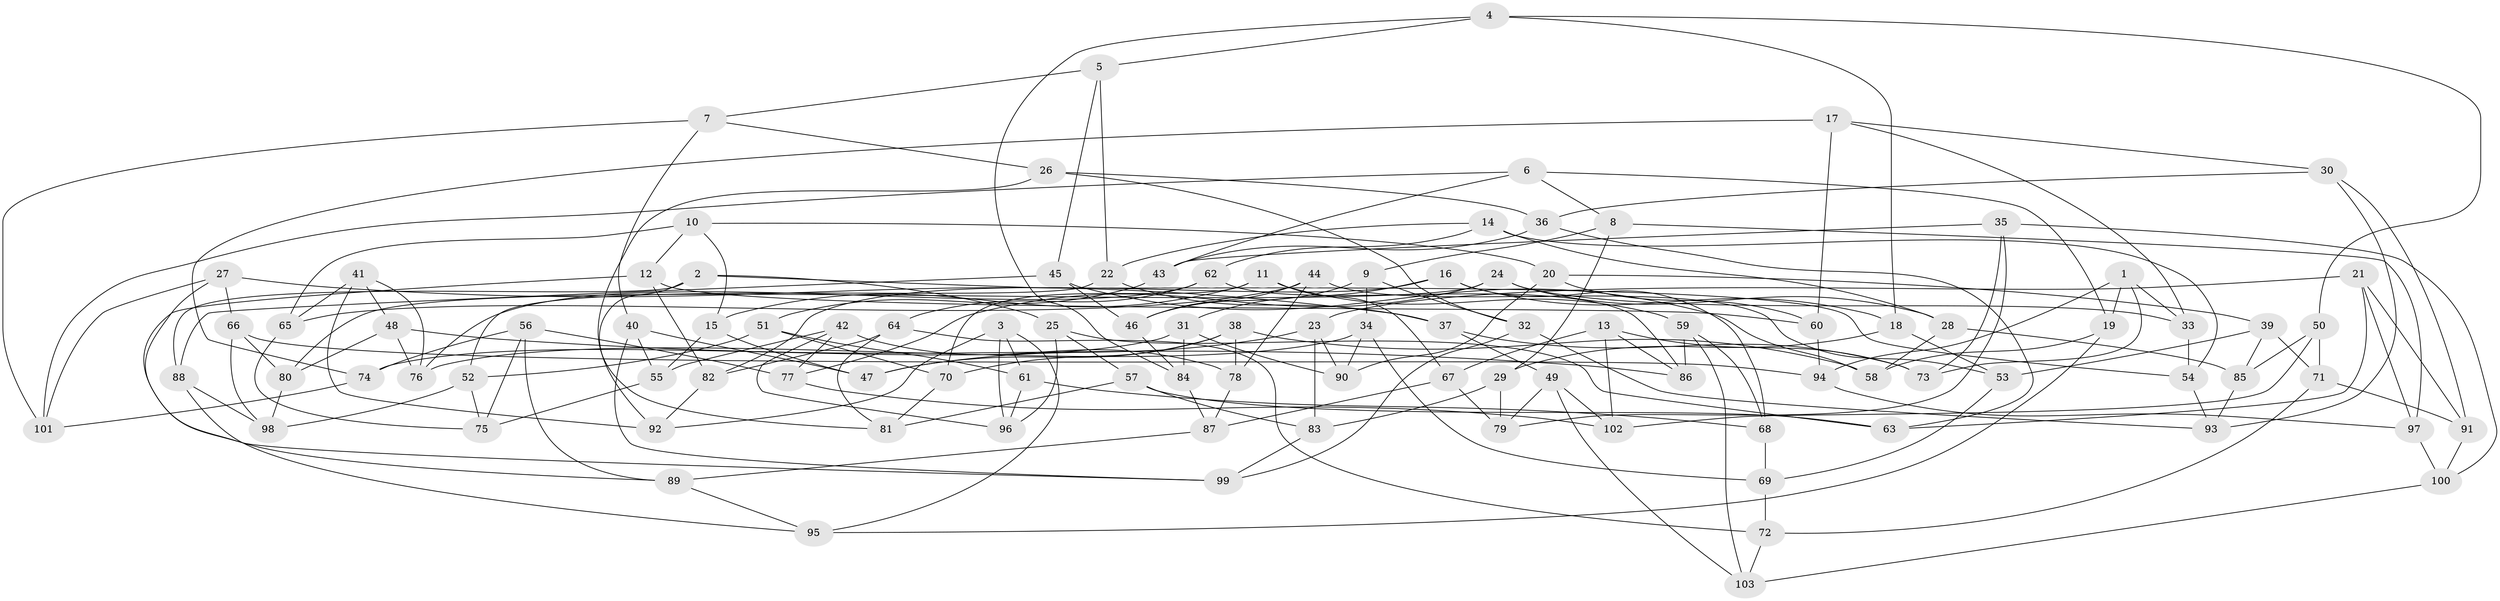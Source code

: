 // coarse degree distribution, {6: 0.5714285714285714, 5: 0.06349206349206349, 4: 0.3333333333333333, 3: 0.031746031746031744}
// Generated by graph-tools (version 1.1) at 2025/42/03/06/25 10:42:23]
// undirected, 103 vertices, 206 edges
graph export_dot {
graph [start="1"]
  node [color=gray90,style=filled];
  1;
  2;
  3;
  4;
  5;
  6;
  7;
  8;
  9;
  10;
  11;
  12;
  13;
  14;
  15;
  16;
  17;
  18;
  19;
  20;
  21;
  22;
  23;
  24;
  25;
  26;
  27;
  28;
  29;
  30;
  31;
  32;
  33;
  34;
  35;
  36;
  37;
  38;
  39;
  40;
  41;
  42;
  43;
  44;
  45;
  46;
  47;
  48;
  49;
  50;
  51;
  52;
  53;
  54;
  55;
  56;
  57;
  58;
  59;
  60;
  61;
  62;
  63;
  64;
  65;
  66;
  67;
  68;
  69;
  70;
  71;
  72;
  73;
  74;
  75;
  76;
  77;
  78;
  79;
  80;
  81;
  82;
  83;
  84;
  85;
  86;
  87;
  88;
  89;
  90;
  91;
  92;
  93;
  94;
  95;
  96;
  97;
  98;
  99;
  100;
  101;
  102;
  103;
  1 -- 33;
  1 -- 73;
  1 -- 94;
  1 -- 19;
  2 -- 92;
  2 -- 25;
  2 -- 54;
  2 -- 88;
  3 -- 95;
  3 -- 92;
  3 -- 96;
  3 -- 61;
  4 -- 84;
  4 -- 50;
  4 -- 18;
  4 -- 5;
  5 -- 22;
  5 -- 45;
  5 -- 7;
  6 -- 8;
  6 -- 19;
  6 -- 101;
  6 -- 43;
  7 -- 40;
  7 -- 101;
  7 -- 26;
  8 -- 29;
  8 -- 97;
  8 -- 9;
  9 -- 46;
  9 -- 34;
  9 -- 32;
  10 -- 20;
  10 -- 15;
  10 -- 65;
  10 -- 12;
  11 -- 67;
  11 -- 59;
  11 -- 15;
  11 -- 70;
  12 -- 60;
  12 -- 99;
  12 -- 82;
  13 -- 73;
  13 -- 102;
  13 -- 67;
  13 -- 86;
  14 -- 28;
  14 -- 22;
  14 -- 54;
  14 -- 62;
  15 -- 47;
  15 -- 55;
  16 -- 18;
  16 -- 68;
  16 -- 82;
  16 -- 31;
  17 -- 74;
  17 -- 60;
  17 -- 33;
  17 -- 30;
  18 -- 29;
  18 -- 53;
  19 -- 58;
  19 -- 95;
  20 -- 39;
  20 -- 90;
  20 -- 60;
  21 -- 97;
  21 -- 91;
  21 -- 63;
  21 -- 23;
  22 -- 52;
  22 -- 37;
  23 -- 47;
  23 -- 83;
  23 -- 90;
  24 -- 77;
  24 -- 80;
  24 -- 28;
  24 -- 33;
  25 -- 96;
  25 -- 63;
  25 -- 57;
  26 -- 36;
  26 -- 81;
  26 -- 32;
  27 -- 89;
  27 -- 37;
  27 -- 66;
  27 -- 101;
  28 -- 85;
  28 -- 58;
  29 -- 79;
  29 -- 83;
  30 -- 93;
  30 -- 36;
  30 -- 91;
  31 -- 84;
  31 -- 74;
  31 -- 90;
  32 -- 99;
  32 -- 93;
  33 -- 54;
  34 -- 69;
  34 -- 90;
  34 -- 76;
  35 -- 73;
  35 -- 43;
  35 -- 79;
  35 -- 100;
  36 -- 43;
  36 -- 63;
  37 -- 49;
  37 -- 73;
  38 -- 47;
  38 -- 70;
  38 -- 78;
  38 -- 58;
  39 -- 71;
  39 -- 85;
  39 -- 53;
  40 -- 99;
  40 -- 55;
  40 -- 47;
  41 -- 92;
  41 -- 48;
  41 -- 76;
  41 -- 65;
  42 -- 55;
  42 -- 96;
  42 -- 77;
  42 -- 78;
  43 -- 51;
  44 -- 65;
  44 -- 53;
  44 -- 78;
  44 -- 46;
  45 -- 46;
  45 -- 58;
  45 -- 88;
  46 -- 84;
  48 -- 76;
  48 -- 80;
  48 -- 86;
  49 -- 103;
  49 -- 102;
  49 -- 79;
  50 -- 85;
  50 -- 102;
  50 -- 71;
  51 -- 70;
  51 -- 52;
  51 -- 61;
  52 -- 75;
  52 -- 98;
  53 -- 69;
  54 -- 93;
  55 -- 75;
  56 -- 89;
  56 -- 74;
  56 -- 75;
  56 -- 77;
  57 -- 83;
  57 -- 81;
  57 -- 63;
  59 -- 103;
  59 -- 86;
  59 -- 68;
  60 -- 94;
  61 -- 96;
  61 -- 68;
  62 -- 64;
  62 -- 86;
  62 -- 76;
  64 -- 81;
  64 -- 82;
  64 -- 72;
  65 -- 75;
  66 -- 94;
  66 -- 98;
  66 -- 80;
  67 -- 87;
  67 -- 79;
  68 -- 69;
  69 -- 72;
  70 -- 81;
  71 -- 91;
  71 -- 72;
  72 -- 103;
  74 -- 101;
  77 -- 102;
  78 -- 87;
  80 -- 98;
  82 -- 92;
  83 -- 99;
  84 -- 87;
  85 -- 93;
  87 -- 89;
  88 -- 95;
  88 -- 98;
  89 -- 95;
  91 -- 100;
  94 -- 97;
  97 -- 100;
  100 -- 103;
}
